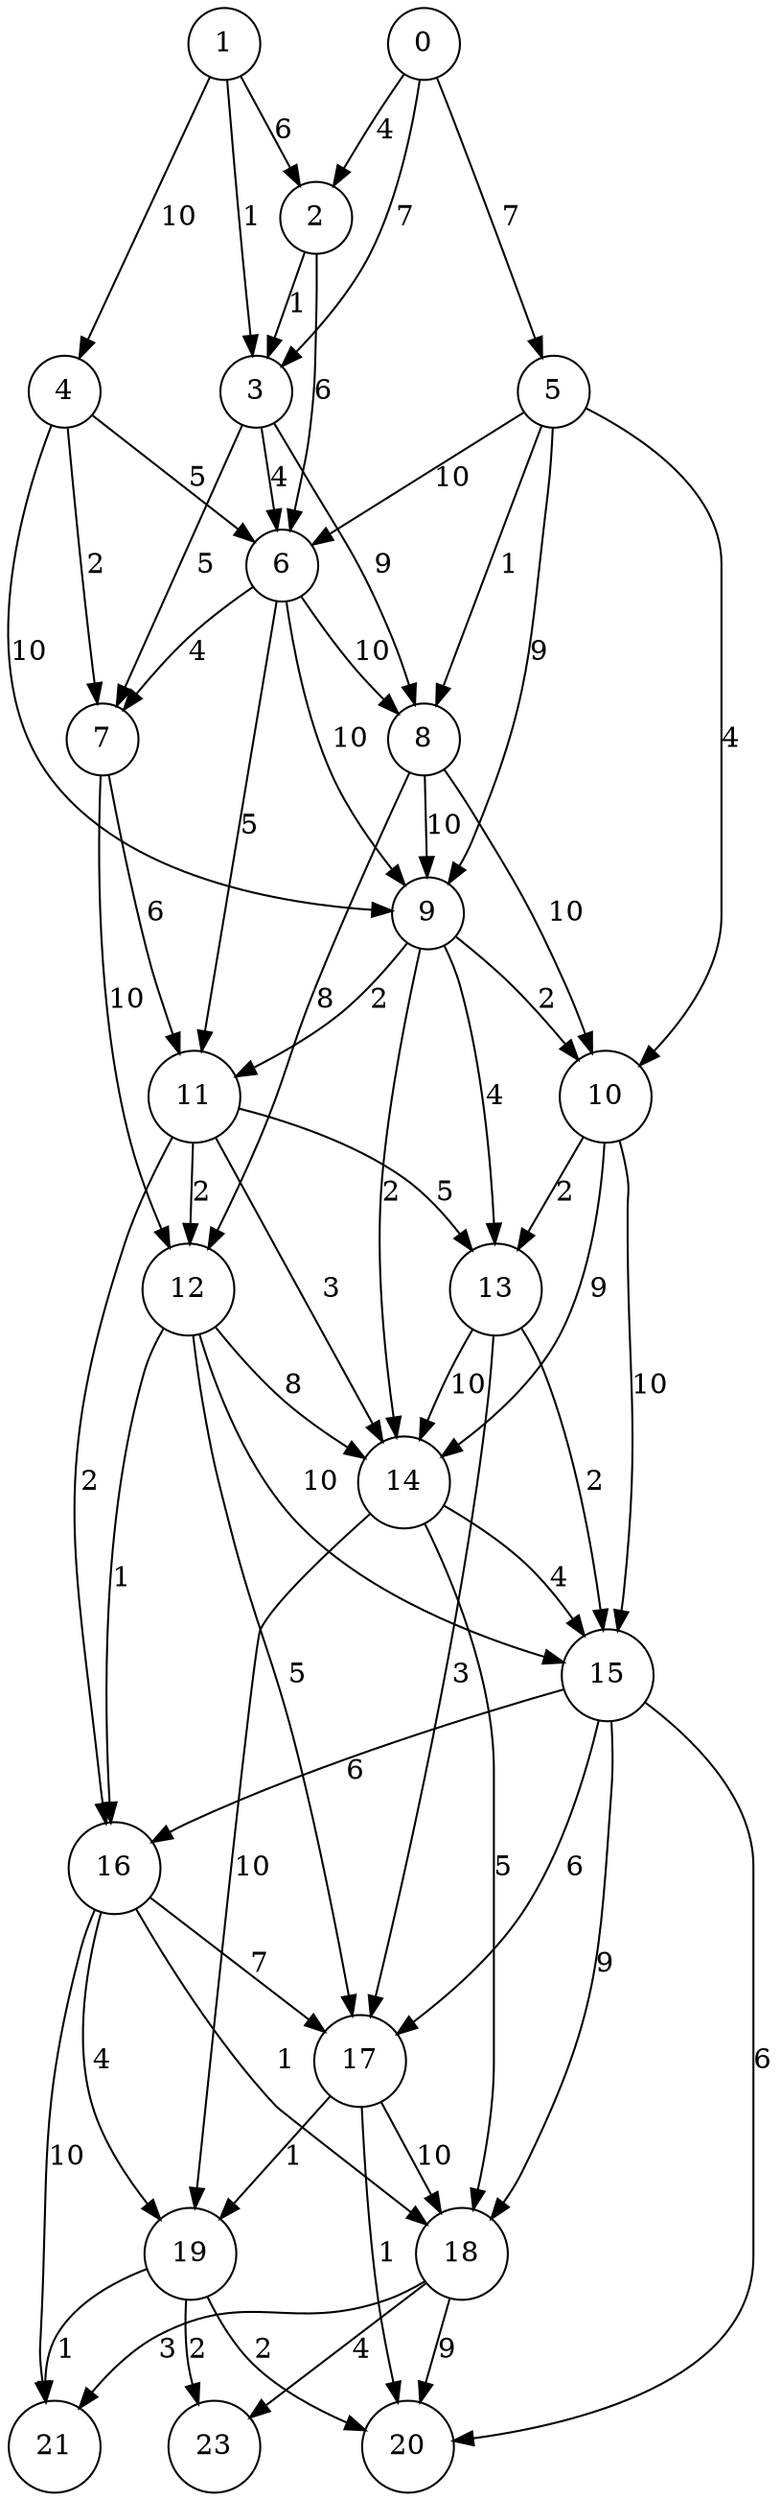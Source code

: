 digraph G {
node[shape=circle];
"16" -> "19" [label=4];
"10" -> "14" [label=9];
"8" -> "9" [label=10];
"7" -> "12" [label=10];
"18" -> "23" [label=4];
"13" -> "15" [label=2];
"7" -> "11" [label=6];
"12" -> "17" [label=5];
"10" -> "15" [label=10];
"2" -> "3" [label=1];
"15" -> "16" [label=6];
"10" -> "13" [label=2];
"15" -> "17" [label=6];
"6" -> "7" [label=4];
"12" -> "14" [label=8];
"5" -> "10" [label=4];
"0" -> "5" [label=7];
"17" -> "18" [label=10];
"11" -> "14" [label=3];
"19" -> "23" [label=2];
"11" -> "13" [label=5];
"8" -> "10" [label=10];
"14" -> "19" [label=10];
"4" -> "7" [label=2];
"4" -> "9" [label=10];
"15" -> "20" [label=6];
"4" -> "6" [label=5];
"14" -> "15" [label=4];
"1" -> "4" [label=10];
"11" -> "12" [label=2];
"1" -> "3" [label=1];
"9" -> "14" [label=2];
"16" -> "17" [label=7];
"15" -> "18" [label=9];
"0" -> "3" [label=7];
"5" -> "6" [label=10];
"5" -> "8" [label=1];
"16" -> "18" [label=1];
"6" -> "8" [label=10];
"9" -> "11" [label=2];
"6" -> "11" [label=5];
"13" -> "17" [label=3];
"5" -> "9" [label=9];
"3" -> "6" [label=4];
"12" -> "15" [label=10];
"0" -> "2" [label=4];
"6" -> "9" [label=10];
"19" -> "21" [label=1];
"14" -> "18" [label=5];
"9" -> "13" [label=4];
"3" -> "8" [label=9];
"17" -> "19" [label=1];
"3" -> "7" [label=5];
"18" -> "21" [label=3];
"2" -> "6" [label=6];
"9" -> "10" [label=2];
"8" -> "12" [label=8];
"16" -> "21" [label=10];
"12" -> "16" [label=1];
"1" -> "2" [label=6];
"18" -> "20" [label=9];
"13" -> "14" [label=10];
"19" -> "20" [label=2];
"11" -> "16" [label=2];
"17" -> "20" [label=1];
}
